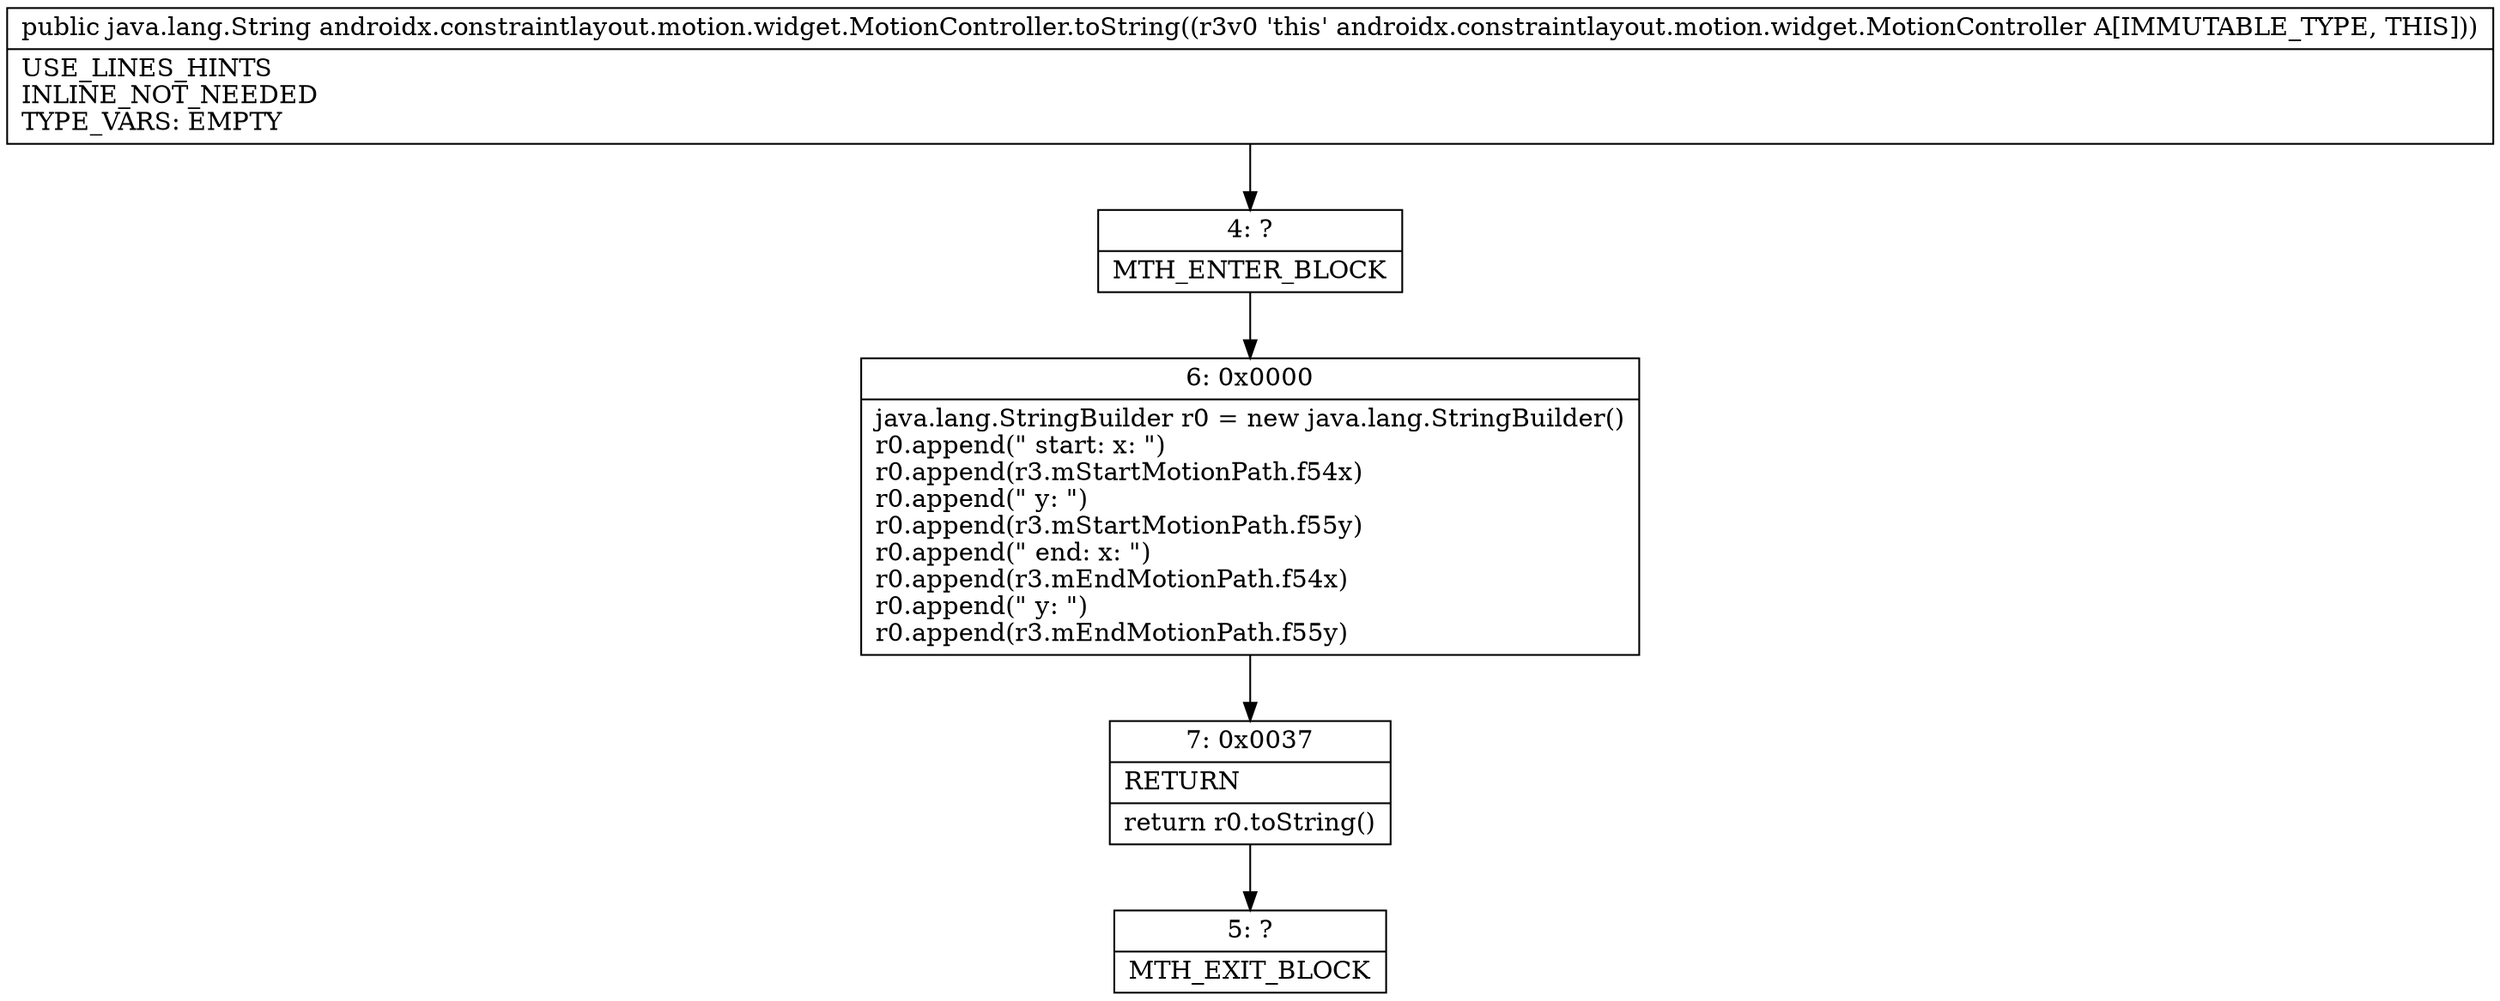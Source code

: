 digraph "CFG forandroidx.constraintlayout.motion.widget.MotionController.toString()Ljava\/lang\/String;" {
Node_4 [shape=record,label="{4\:\ ?|MTH_ENTER_BLOCK\l}"];
Node_6 [shape=record,label="{6\:\ 0x0000|java.lang.StringBuilder r0 = new java.lang.StringBuilder()\lr0.append(\" start: x: \")\lr0.append(r3.mStartMotionPath.f54x)\lr0.append(\" y: \")\lr0.append(r3.mStartMotionPath.f55y)\lr0.append(\" end: x: \")\lr0.append(r3.mEndMotionPath.f54x)\lr0.append(\" y: \")\lr0.append(r3.mEndMotionPath.f55y)\l}"];
Node_7 [shape=record,label="{7\:\ 0x0037|RETURN\l|return r0.toString()\l}"];
Node_5 [shape=record,label="{5\:\ ?|MTH_EXIT_BLOCK\l}"];
MethodNode[shape=record,label="{public java.lang.String androidx.constraintlayout.motion.widget.MotionController.toString((r3v0 'this' androidx.constraintlayout.motion.widget.MotionController A[IMMUTABLE_TYPE, THIS]))  | USE_LINES_HINTS\lINLINE_NOT_NEEDED\lTYPE_VARS: EMPTY\l}"];
MethodNode -> Node_4;Node_4 -> Node_6;
Node_6 -> Node_7;
Node_7 -> Node_5;
}

